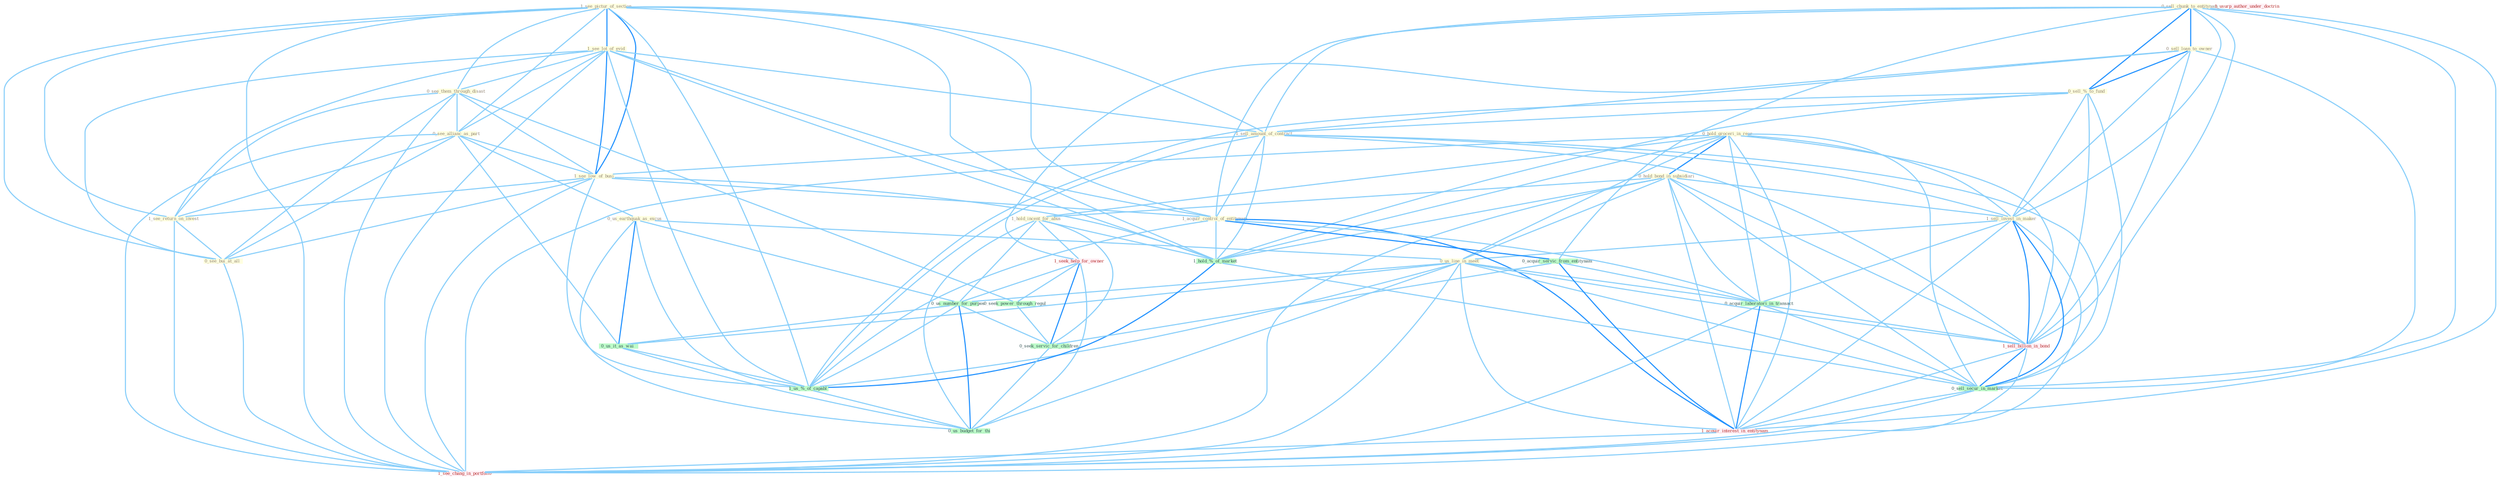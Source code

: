 Graph G{ 
    node
    [shape=polygon,style=filled,width=.5,height=.06,color="#BDFCC9",fixedsize=true,fontsize=4,
    fontcolor="#2f4f4f"];
    {node
    [color="#ffffe0", fontcolor="#8b7d6b"] "0_hold_groceri_in_rear " "0_hold_bond_in_subsidiari " "1_see_pictur_of_section " "0_sell_chunk_to_entitynam " "1_see_lot_of_evid " "0_sell_loan_to_owner " "0_see_them_through_disast " "0_sell_%_to_fund " "1_sell_amount_of_contract " "1_hold_incent_for_abus " "0_see_allianc_as_part " "0_us_earthquak_as_excus " "1_see_low_of_busi " "1_see_return_on_invest " "0_see_bui_at_all " "1_sell_invest_in_maker " "1_acquir_control_of_entitynam " "0_us_line_in_meet "}
{node [color="#fff0f5", fontcolor="#b22222"] "1_seek_help_for_owner " "1_sell_billion_in_bond " "1_usurp_author_under_doctrin " "1_acquir_interest_in_entitynam " "1_see_chang_in_portfolio "}
edge [color="#B0E2FF"];

	"0_hold_groceri_in_rear " -- "0_hold_bond_in_subsidiari " [w="2", color="#1e90ff" , len=0.8];
	"0_hold_groceri_in_rear " -- "1_hold_incent_for_abus " [w="1", color="#87cefa" ];
	"0_hold_groceri_in_rear " -- "1_sell_invest_in_maker " [w="1", color="#87cefa" ];
	"0_hold_groceri_in_rear " -- "0_us_line_in_meet " [w="1", color="#87cefa" ];
	"0_hold_groceri_in_rear " -- "1_hold_%_of_market " [w="1", color="#87cefa" ];
	"0_hold_groceri_in_rear " -- "0_acquir_laboratori_in_transact " [w="1", color="#87cefa" ];
	"0_hold_groceri_in_rear " -- "1_sell_billion_in_bond " [w="1", color="#87cefa" ];
	"0_hold_groceri_in_rear " -- "0_sell_secur_in_market " [w="1", color="#87cefa" ];
	"0_hold_groceri_in_rear " -- "1_acquir_interest_in_entitynam " [w="1", color="#87cefa" ];
	"0_hold_groceri_in_rear " -- "1_see_chang_in_portfolio " [w="1", color="#87cefa" ];
	"0_hold_bond_in_subsidiari " -- "1_hold_incent_for_abus " [w="1", color="#87cefa" ];
	"0_hold_bond_in_subsidiari " -- "1_sell_invest_in_maker " [w="1", color="#87cefa" ];
	"0_hold_bond_in_subsidiari " -- "0_us_line_in_meet " [w="1", color="#87cefa" ];
	"0_hold_bond_in_subsidiari " -- "1_hold_%_of_market " [w="1", color="#87cefa" ];
	"0_hold_bond_in_subsidiari " -- "0_acquir_laboratori_in_transact " [w="1", color="#87cefa" ];
	"0_hold_bond_in_subsidiari " -- "1_sell_billion_in_bond " [w="1", color="#87cefa" ];
	"0_hold_bond_in_subsidiari " -- "0_sell_secur_in_market " [w="1", color="#87cefa" ];
	"0_hold_bond_in_subsidiari " -- "1_acquir_interest_in_entitynam " [w="1", color="#87cefa" ];
	"0_hold_bond_in_subsidiari " -- "1_see_chang_in_portfolio " [w="1", color="#87cefa" ];
	"1_see_pictur_of_section " -- "1_see_lot_of_evid " [w="2", color="#1e90ff" , len=0.8];
	"1_see_pictur_of_section " -- "0_see_them_through_disast " [w="1", color="#87cefa" ];
	"1_see_pictur_of_section " -- "1_sell_amount_of_contract " [w="1", color="#87cefa" ];
	"1_see_pictur_of_section " -- "0_see_allianc_as_part " [w="1", color="#87cefa" ];
	"1_see_pictur_of_section " -- "1_see_low_of_busi " [w="2", color="#1e90ff" , len=0.8];
	"1_see_pictur_of_section " -- "1_see_return_on_invest " [w="1", color="#87cefa" ];
	"1_see_pictur_of_section " -- "0_see_bui_at_all " [w="1", color="#87cefa" ];
	"1_see_pictur_of_section " -- "1_acquir_control_of_entitynam " [w="1", color="#87cefa" ];
	"1_see_pictur_of_section " -- "1_hold_%_of_market " [w="1", color="#87cefa" ];
	"1_see_pictur_of_section " -- "1_us_%_of_capabl " [w="1", color="#87cefa" ];
	"1_see_pictur_of_section " -- "1_see_chang_in_portfolio " [w="1", color="#87cefa" ];
	"0_sell_chunk_to_entitynam " -- "0_sell_loan_to_owner " [w="2", color="#1e90ff" , len=0.8];
	"0_sell_chunk_to_entitynam " -- "0_sell_%_to_fund " [w="2", color="#1e90ff" , len=0.8];
	"0_sell_chunk_to_entitynam " -- "1_sell_amount_of_contract " [w="1", color="#87cefa" ];
	"0_sell_chunk_to_entitynam " -- "1_sell_invest_in_maker " [w="1", color="#87cefa" ];
	"0_sell_chunk_to_entitynam " -- "1_acquir_control_of_entitynam " [w="1", color="#87cefa" ];
	"0_sell_chunk_to_entitynam " -- "0_acquir_servic_from_entitynam " [w="1", color="#87cefa" ];
	"0_sell_chunk_to_entitynam " -- "1_sell_billion_in_bond " [w="1", color="#87cefa" ];
	"0_sell_chunk_to_entitynam " -- "0_sell_secur_in_market " [w="1", color="#87cefa" ];
	"0_sell_chunk_to_entitynam " -- "1_acquir_interest_in_entitynam " [w="1", color="#87cefa" ];
	"1_see_lot_of_evid " -- "0_see_them_through_disast " [w="1", color="#87cefa" ];
	"1_see_lot_of_evid " -- "1_sell_amount_of_contract " [w="1", color="#87cefa" ];
	"1_see_lot_of_evid " -- "0_see_allianc_as_part " [w="1", color="#87cefa" ];
	"1_see_lot_of_evid " -- "1_see_low_of_busi " [w="2", color="#1e90ff" , len=0.8];
	"1_see_lot_of_evid " -- "1_see_return_on_invest " [w="1", color="#87cefa" ];
	"1_see_lot_of_evid " -- "0_see_bui_at_all " [w="1", color="#87cefa" ];
	"1_see_lot_of_evid " -- "1_acquir_control_of_entitynam " [w="1", color="#87cefa" ];
	"1_see_lot_of_evid " -- "1_hold_%_of_market " [w="1", color="#87cefa" ];
	"1_see_lot_of_evid " -- "1_us_%_of_capabl " [w="1", color="#87cefa" ];
	"1_see_lot_of_evid " -- "1_see_chang_in_portfolio " [w="1", color="#87cefa" ];
	"0_sell_loan_to_owner " -- "0_sell_%_to_fund " [w="2", color="#1e90ff" , len=0.8];
	"0_sell_loan_to_owner " -- "1_sell_amount_of_contract " [w="1", color="#87cefa" ];
	"0_sell_loan_to_owner " -- "1_sell_invest_in_maker " [w="1", color="#87cefa" ];
	"0_sell_loan_to_owner " -- "1_seek_help_for_owner " [w="1", color="#87cefa" ];
	"0_sell_loan_to_owner " -- "1_sell_billion_in_bond " [w="1", color="#87cefa" ];
	"0_sell_loan_to_owner " -- "0_sell_secur_in_market " [w="1", color="#87cefa" ];
	"0_see_them_through_disast " -- "0_see_allianc_as_part " [w="1", color="#87cefa" ];
	"0_see_them_through_disast " -- "1_see_low_of_busi " [w="1", color="#87cefa" ];
	"0_see_them_through_disast " -- "1_see_return_on_invest " [w="1", color="#87cefa" ];
	"0_see_them_through_disast " -- "0_see_bui_at_all " [w="1", color="#87cefa" ];
	"0_see_them_through_disast " -- "0_seek_power_through_regul " [w="1", color="#87cefa" ];
	"0_see_them_through_disast " -- "1_see_chang_in_portfolio " [w="1", color="#87cefa" ];
	"0_sell_%_to_fund " -- "1_sell_amount_of_contract " [w="1", color="#87cefa" ];
	"0_sell_%_to_fund " -- "1_sell_invest_in_maker " [w="1", color="#87cefa" ];
	"0_sell_%_to_fund " -- "1_hold_%_of_market " [w="1", color="#87cefa" ];
	"0_sell_%_to_fund " -- "1_sell_billion_in_bond " [w="1", color="#87cefa" ];
	"0_sell_%_to_fund " -- "1_us_%_of_capabl " [w="1", color="#87cefa" ];
	"0_sell_%_to_fund " -- "0_sell_secur_in_market " [w="1", color="#87cefa" ];
	"1_sell_amount_of_contract " -- "1_see_low_of_busi " [w="1", color="#87cefa" ];
	"1_sell_amount_of_contract " -- "1_sell_invest_in_maker " [w="1", color="#87cefa" ];
	"1_sell_amount_of_contract " -- "1_acquir_control_of_entitynam " [w="1", color="#87cefa" ];
	"1_sell_amount_of_contract " -- "1_hold_%_of_market " [w="1", color="#87cefa" ];
	"1_sell_amount_of_contract " -- "1_sell_billion_in_bond " [w="1", color="#87cefa" ];
	"1_sell_amount_of_contract " -- "1_us_%_of_capabl " [w="1", color="#87cefa" ];
	"1_sell_amount_of_contract " -- "0_sell_secur_in_market " [w="1", color="#87cefa" ];
	"1_hold_incent_for_abus " -- "1_seek_help_for_owner " [w="1", color="#87cefa" ];
	"1_hold_incent_for_abus " -- "1_hold_%_of_market " [w="1", color="#87cefa" ];
	"1_hold_incent_for_abus " -- "0_us_number_for_purpos " [w="1", color="#87cefa" ];
	"1_hold_incent_for_abus " -- "0_seek_servic_for_children " [w="1", color="#87cefa" ];
	"1_hold_incent_for_abus " -- "0_us_budget_for_thi " [w="1", color="#87cefa" ];
	"0_see_allianc_as_part " -- "0_us_earthquak_as_excus " [w="1", color="#87cefa" ];
	"0_see_allianc_as_part " -- "1_see_low_of_busi " [w="1", color="#87cefa" ];
	"0_see_allianc_as_part " -- "1_see_return_on_invest " [w="1", color="#87cefa" ];
	"0_see_allianc_as_part " -- "0_see_bui_at_all " [w="1", color="#87cefa" ];
	"0_see_allianc_as_part " -- "0_us_it_as_wai " [w="1", color="#87cefa" ];
	"0_see_allianc_as_part " -- "1_see_chang_in_portfolio " [w="1", color="#87cefa" ];
	"0_us_earthquak_as_excus " -- "0_us_line_in_meet " [w="1", color="#87cefa" ];
	"0_us_earthquak_as_excus " -- "0_us_number_for_purpos " [w="1", color="#87cefa" ];
	"0_us_earthquak_as_excus " -- "0_us_it_as_wai " [w="2", color="#1e90ff" , len=0.8];
	"0_us_earthquak_as_excus " -- "1_us_%_of_capabl " [w="1", color="#87cefa" ];
	"0_us_earthquak_as_excus " -- "0_us_budget_for_thi " [w="1", color="#87cefa" ];
	"1_see_low_of_busi " -- "1_see_return_on_invest " [w="1", color="#87cefa" ];
	"1_see_low_of_busi " -- "0_see_bui_at_all " [w="1", color="#87cefa" ];
	"1_see_low_of_busi " -- "1_acquir_control_of_entitynam " [w="1", color="#87cefa" ];
	"1_see_low_of_busi " -- "1_hold_%_of_market " [w="1", color="#87cefa" ];
	"1_see_low_of_busi " -- "1_us_%_of_capabl " [w="1", color="#87cefa" ];
	"1_see_low_of_busi " -- "1_see_chang_in_portfolio " [w="1", color="#87cefa" ];
	"1_see_return_on_invest " -- "0_see_bui_at_all " [w="1", color="#87cefa" ];
	"1_see_return_on_invest " -- "1_see_chang_in_portfolio " [w="1", color="#87cefa" ];
	"0_see_bui_at_all " -- "1_see_chang_in_portfolio " [w="1", color="#87cefa" ];
	"1_sell_invest_in_maker " -- "0_us_line_in_meet " [w="1", color="#87cefa" ];
	"1_sell_invest_in_maker " -- "0_acquir_laboratori_in_transact " [w="1", color="#87cefa" ];
	"1_sell_invest_in_maker " -- "1_sell_billion_in_bond " [w="2", color="#1e90ff" , len=0.8];
	"1_sell_invest_in_maker " -- "0_sell_secur_in_market " [w="2", color="#1e90ff" , len=0.8];
	"1_sell_invest_in_maker " -- "1_acquir_interest_in_entitynam " [w="1", color="#87cefa" ];
	"1_sell_invest_in_maker " -- "1_see_chang_in_portfolio " [w="1", color="#87cefa" ];
	"1_acquir_control_of_entitynam " -- "0_acquir_servic_from_entitynam " [w="2", color="#1e90ff" , len=0.8];
	"1_acquir_control_of_entitynam " -- "1_hold_%_of_market " [w="1", color="#87cefa" ];
	"1_acquir_control_of_entitynam " -- "0_acquir_laboratori_in_transact " [w="1", color="#87cefa" ];
	"1_acquir_control_of_entitynam " -- "1_us_%_of_capabl " [w="1", color="#87cefa" ];
	"1_acquir_control_of_entitynam " -- "1_acquir_interest_in_entitynam " [w="2", color="#1e90ff" , len=0.8];
	"0_us_line_in_meet " -- "0_us_number_for_purpos " [w="1", color="#87cefa" ];
	"0_us_line_in_meet " -- "0_acquir_laboratori_in_transact " [w="1", color="#87cefa" ];
	"0_us_line_in_meet " -- "1_sell_billion_in_bond " [w="1", color="#87cefa" ];
	"0_us_line_in_meet " -- "0_us_it_as_wai " [w="1", color="#87cefa" ];
	"0_us_line_in_meet " -- "1_us_%_of_capabl " [w="1", color="#87cefa" ];
	"0_us_line_in_meet " -- "0_sell_secur_in_market " [w="1", color="#87cefa" ];
	"0_us_line_in_meet " -- "1_acquir_interest_in_entitynam " [w="1", color="#87cefa" ];
	"0_us_line_in_meet " -- "1_see_chang_in_portfolio " [w="1", color="#87cefa" ];
	"0_us_line_in_meet " -- "0_us_budget_for_thi " [w="1", color="#87cefa" ];
	"1_seek_help_for_owner " -- "0_seek_power_through_regul " [w="1", color="#87cefa" ];
	"1_seek_help_for_owner " -- "0_us_number_for_purpos " [w="1", color="#87cefa" ];
	"1_seek_help_for_owner " -- "0_seek_servic_for_children " [w="2", color="#1e90ff" , len=0.8];
	"1_seek_help_for_owner " -- "0_us_budget_for_thi " [w="1", color="#87cefa" ];
	"0_acquir_servic_from_entitynam " -- "0_acquir_laboratori_in_transact " [w="1", color="#87cefa" ];
	"0_acquir_servic_from_entitynam " -- "1_acquir_interest_in_entitynam " [w="2", color="#1e90ff" , len=0.8];
	"0_acquir_servic_from_entitynam " -- "0_seek_servic_for_children " [w="1", color="#87cefa" ];
	"1_hold_%_of_market " -- "1_us_%_of_capabl " [w="2", color="#1e90ff" , len=0.8];
	"1_hold_%_of_market " -- "0_sell_secur_in_market " [w="1", color="#87cefa" ];
	"0_seek_power_through_regul " -- "0_seek_servic_for_children " [w="1", color="#87cefa" ];
	"0_us_number_for_purpos " -- "0_us_it_as_wai " [w="1", color="#87cefa" ];
	"0_us_number_for_purpos " -- "1_us_%_of_capabl " [w="1", color="#87cefa" ];
	"0_us_number_for_purpos " -- "0_seek_servic_for_children " [w="1", color="#87cefa" ];
	"0_us_number_for_purpos " -- "0_us_budget_for_thi " [w="2", color="#1e90ff" , len=0.8];
	"0_acquir_laboratori_in_transact " -- "1_sell_billion_in_bond " [w="1", color="#87cefa" ];
	"0_acquir_laboratori_in_transact " -- "0_sell_secur_in_market " [w="1", color="#87cefa" ];
	"0_acquir_laboratori_in_transact " -- "1_acquir_interest_in_entitynam " [w="2", color="#1e90ff" , len=0.8];
	"0_acquir_laboratori_in_transact " -- "1_see_chang_in_portfolio " [w="1", color="#87cefa" ];
	"1_sell_billion_in_bond " -- "0_sell_secur_in_market " [w="2", color="#1e90ff" , len=0.8];
	"1_sell_billion_in_bond " -- "1_acquir_interest_in_entitynam " [w="1", color="#87cefa" ];
	"1_sell_billion_in_bond " -- "1_see_chang_in_portfolio " [w="1", color="#87cefa" ];
	"0_us_it_as_wai " -- "1_us_%_of_capabl " [w="1", color="#87cefa" ];
	"0_us_it_as_wai " -- "0_us_budget_for_thi " [w="1", color="#87cefa" ];
	"1_us_%_of_capabl " -- "0_us_budget_for_thi " [w="1", color="#87cefa" ];
	"0_sell_secur_in_market " -- "1_acquir_interest_in_entitynam " [w="1", color="#87cefa" ];
	"0_sell_secur_in_market " -- "1_see_chang_in_portfolio " [w="1", color="#87cefa" ];
	"1_acquir_interest_in_entitynam " -- "1_see_chang_in_portfolio " [w="1", color="#87cefa" ];
	"0_seek_servic_for_children " -- "0_us_budget_for_thi " [w="1", color="#87cefa" ];
}